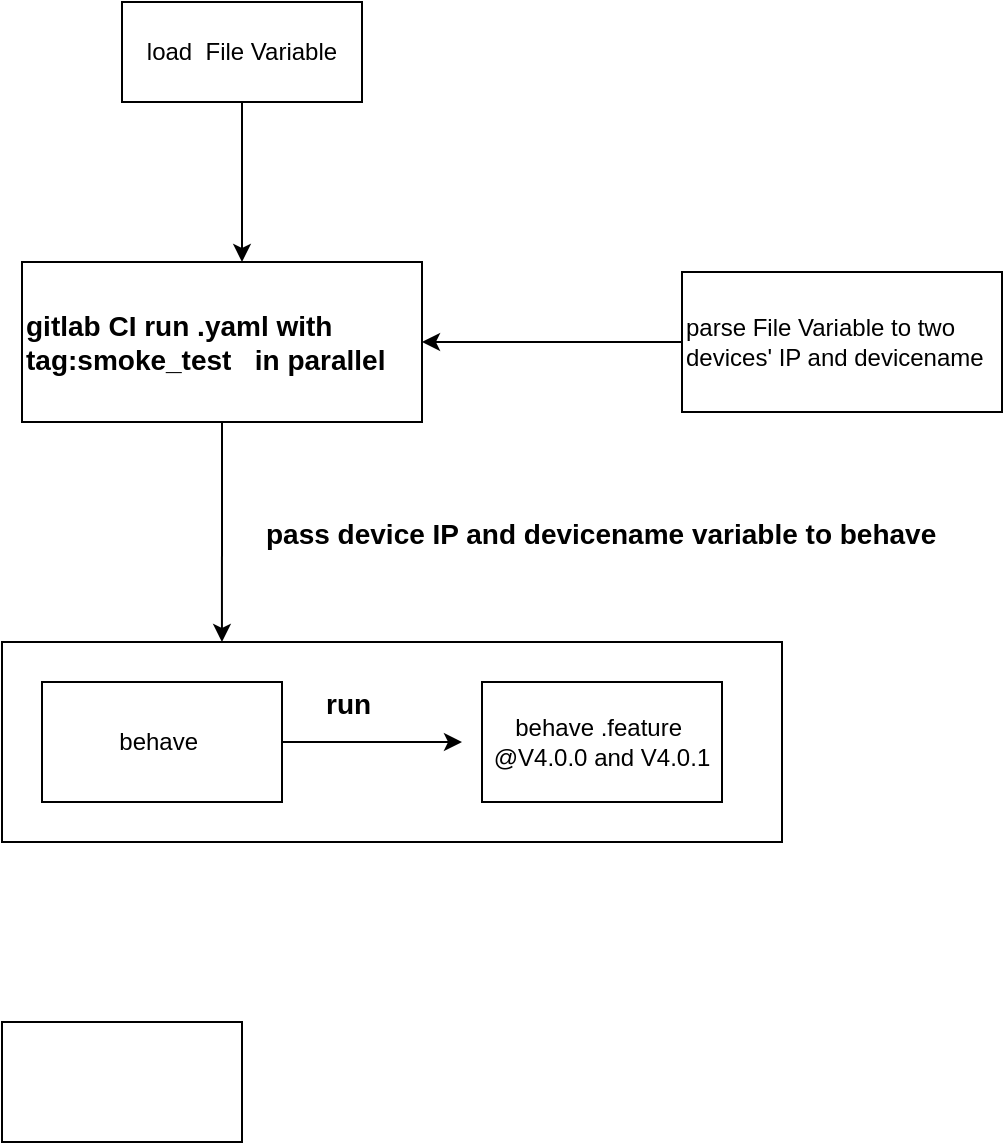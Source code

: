 <mxfile version="12.2.6" type="github" pages="1">
  <diagram id="-3Qp-Qmmz9Oloc4rpSQ0" name="Page-1">
    <mxGraphModel dx="1360" dy="802" grid="1" gridSize="10" guides="1" tooltips="1" connect="1" arrows="1" fold="1" page="1" pageScale="1" pageWidth="3300" pageHeight="4681" math="0" shadow="0">
      <root>
        <mxCell id="0"/>
        <mxCell id="1" parent="0"/>
        <mxCell id="hpy0vqWnM9Ajz9U5k6T2-16" value="" style="rounded=0;whiteSpace=wrap;html=1;" vertex="1" parent="1">
          <mxGeometry x="190" y="410" width="390" height="100" as="geometry"/>
        </mxCell>
        <mxCell id="hpy0vqWnM9Ajz9U5k6T2-1" value="behave .feature&amp;nbsp;&lt;br&gt;@V4.0.0 and V4.0.1" style="rounded=0;whiteSpace=wrap;html=1;" vertex="1" parent="1">
          <mxGeometry x="430" y="430" width="120" height="60" as="geometry"/>
        </mxCell>
        <mxCell id="hpy0vqWnM9Ajz9U5k6T2-3" style="edgeStyle=orthogonalEdgeStyle;rounded=0;orthogonalLoop=1;jettySize=auto;html=1;exitX=1;exitY=0.5;exitDx=0;exitDy=0;" edge="1" parent="1" source="hpy0vqWnM9Ajz9U5k6T2-2">
          <mxGeometry relative="1" as="geometry">
            <mxPoint x="420" y="460" as="targetPoint"/>
          </mxGeometry>
        </mxCell>
        <mxCell id="hpy0vqWnM9Ajz9U5k6T2-2" value="behave&amp;nbsp;" style="rounded=0;whiteSpace=wrap;html=1;" vertex="1" parent="1">
          <mxGeometry x="210" y="430" width="120" height="60" as="geometry"/>
        </mxCell>
        <mxCell id="hpy0vqWnM9Ajz9U5k6T2-4" value="&lt;font style=&quot;font-size: 14px&quot;&gt;&lt;b&gt;run&lt;/b&gt;&lt;/font&gt;" style="text;html=1;resizable=0;points=[];autosize=1;align=left;verticalAlign=top;spacingTop=-4;" vertex="1" parent="1">
          <mxGeometry x="350" y="430" width="40" height="20" as="geometry"/>
        </mxCell>
        <mxCell id="hpy0vqWnM9Ajz9U5k6T2-17" style="edgeStyle=orthogonalEdgeStyle;rounded=0;orthogonalLoop=1;jettySize=auto;html=1;exitX=0.5;exitY=1;exitDx=0;exitDy=0;entryX=0.282;entryY=0;entryDx=0;entryDy=0;entryPerimeter=0;" edge="1" parent="1" source="hpy0vqWnM9Ajz9U5k6T2-5" target="hpy0vqWnM9Ajz9U5k6T2-16">
          <mxGeometry relative="1" as="geometry"/>
        </mxCell>
        <mxCell id="hpy0vqWnM9Ajz9U5k6T2-5" value="&lt;font style=&quot;font-size: 14px&quot;&gt;&lt;b&gt;gitlab CI run .yaml with tag:smoke_test&amp;nbsp; &amp;nbsp;in parallel&lt;/b&gt;&lt;/font&gt;" style="rounded=0;whiteSpace=wrap;html=1;align=left;" vertex="1" parent="1">
          <mxGeometry x="200" y="220" width="200" height="80" as="geometry"/>
        </mxCell>
        <mxCell id="hpy0vqWnM9Ajz9U5k6T2-12" style="edgeStyle=orthogonalEdgeStyle;rounded=0;orthogonalLoop=1;jettySize=auto;html=1;exitX=0.5;exitY=1;exitDx=0;exitDy=0;entryX=0.55;entryY=0;entryDx=0;entryDy=0;entryPerimeter=0;" edge="1" parent="1" source="hpy0vqWnM9Ajz9U5k6T2-6" target="hpy0vqWnM9Ajz9U5k6T2-5">
          <mxGeometry relative="1" as="geometry"/>
        </mxCell>
        <mxCell id="hpy0vqWnM9Ajz9U5k6T2-6" value="load&amp;nbsp; File Variable" style="rounded=0;whiteSpace=wrap;html=1;" vertex="1" parent="1">
          <mxGeometry x="250" y="90" width="120" height="50" as="geometry"/>
        </mxCell>
        <mxCell id="hpy0vqWnM9Ajz9U5k6T2-20" style="edgeStyle=orthogonalEdgeStyle;rounded=0;orthogonalLoop=1;jettySize=auto;html=1;exitX=0;exitY=0.5;exitDx=0;exitDy=0;entryX=1;entryY=0.5;entryDx=0;entryDy=0;" edge="1" parent="1" source="hpy0vqWnM9Ajz9U5k6T2-8" target="hpy0vqWnM9Ajz9U5k6T2-5">
          <mxGeometry relative="1" as="geometry"/>
        </mxCell>
        <mxCell id="hpy0vqWnM9Ajz9U5k6T2-8" value="parse File Variable to two devices&#39; IP and devicename" style="rounded=0;whiteSpace=wrap;html=1;align=left;" vertex="1" parent="1">
          <mxGeometry x="530" y="225" width="160" height="70" as="geometry"/>
        </mxCell>
        <mxCell id="hpy0vqWnM9Ajz9U5k6T2-18" value="&lt;b&gt;&lt;font style=&quot;font-size: 14px&quot;&gt;pass device IP and devicename variable to behave&lt;/font&gt;&lt;/b&gt;" style="text;html=1;resizable=0;points=[];autosize=1;align=left;verticalAlign=top;spacingTop=-4;" vertex="1" parent="1">
          <mxGeometry x="320" y="345" width="350" height="20" as="geometry"/>
        </mxCell>
        <mxCell id="hpy0vqWnM9Ajz9U5k6T2-21" value="" style="rounded=0;whiteSpace=wrap;html=1;" vertex="1" parent="1">
          <mxGeometry x="190" y="600" width="120" height="60" as="geometry"/>
        </mxCell>
      </root>
    </mxGraphModel>
  </diagram>
</mxfile>
